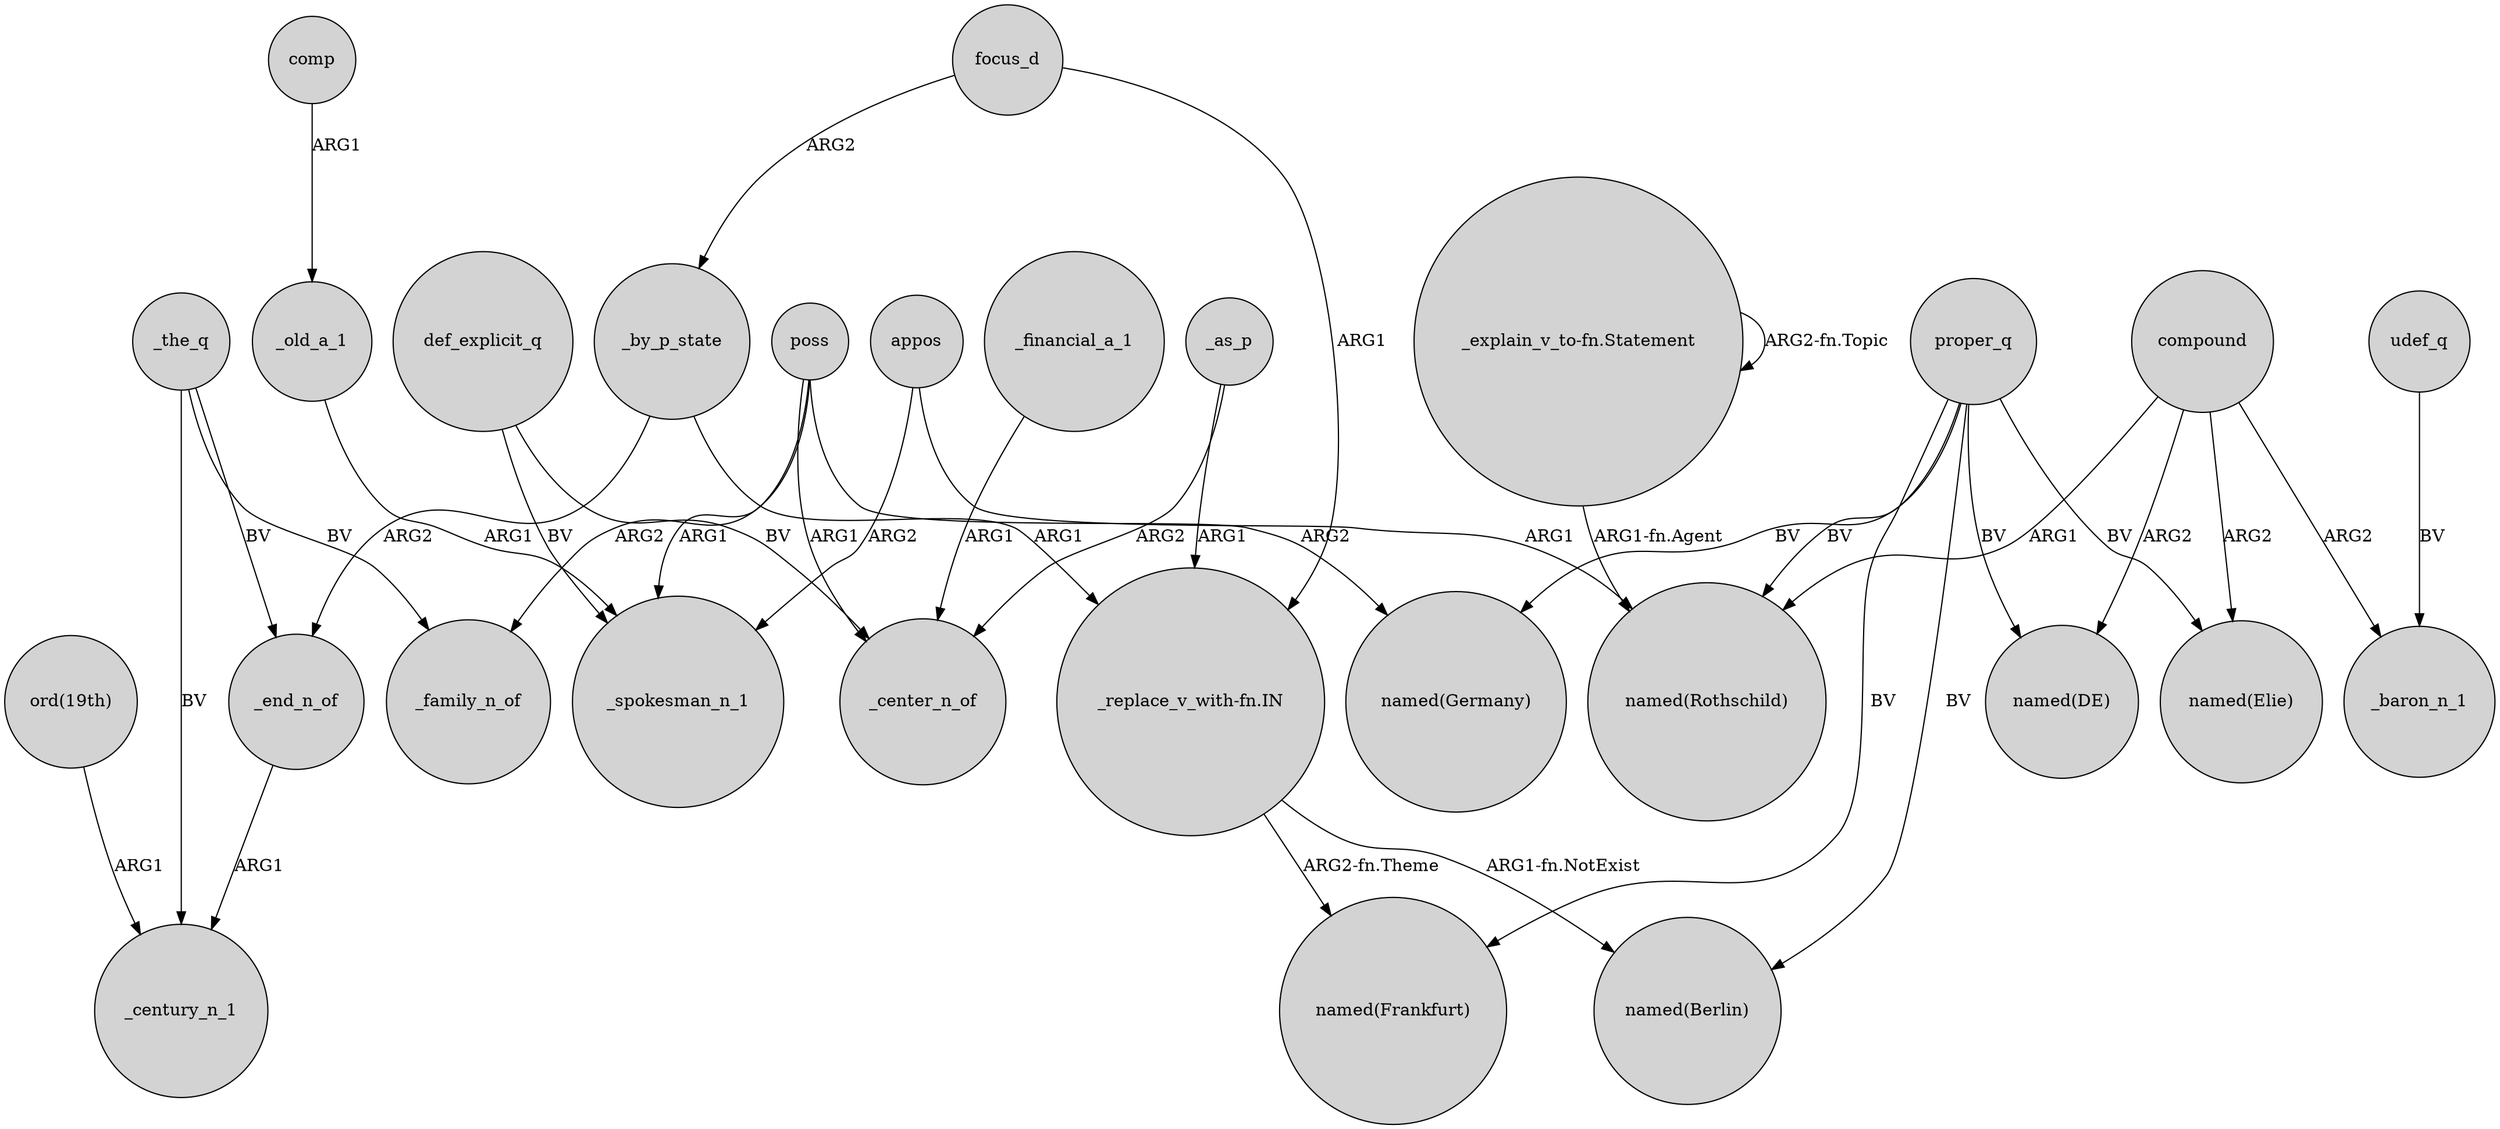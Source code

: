digraph {
	node [shape=circle style=filled]
	focus_d -> _by_p_state [label=ARG2]
	appos -> _spokesman_n_1 [label=ARG2]
	proper_q -> "named(Germany)" [label=BV]
	proper_q -> "named(Rothschild)" [label=BV]
	compound -> "named(Elie)" [label=ARG2]
	_the_q -> _end_n_of [label=BV]
	"_replace_v_with-fn.IN" -> "named(Frankfurt)" [label="ARG2-fn.Theme"]
	proper_q -> "named(Elie)" [label=BV]
	def_explicit_q -> _center_n_of [label=BV]
	_the_q -> _family_n_of [label=BV]
	compound -> "named(Rothschild)" [label=ARG1]
	poss -> _center_n_of [label=ARG1]
	appos -> "named(Rothschild)" [label=ARG1]
	compound -> "named(DE)" [label=ARG2]
	proper_q -> "named(Frankfurt)" [label=BV]
	poss -> _spokesman_n_1 [label=ARG1]
	compound -> _baron_n_1 [label=ARG2]
	"_explain_v_to-fn.Statement" -> "_explain_v_to-fn.Statement" [label="ARG2-fn.Topic"]
	proper_q -> "named(DE)" [label=BV]
	focus_d -> "_replace_v_with-fn.IN" [label=ARG1]
	comp -> _old_a_1 [label=ARG1]
	_by_p_state -> "_replace_v_with-fn.IN" [label=ARG1]
	udef_q -> _baron_n_1 [label=BV]
	_the_q -> _century_n_1 [label=BV]
	_as_p -> "_replace_v_with-fn.IN" [label=ARG1]
	poss -> _family_n_of [label=ARG2]
	"_explain_v_to-fn.Statement" -> "named(Rothschild)" [label="ARG1-fn.Agent"]
	_as_p -> _center_n_of [label=ARG2]
	_by_p_state -> _end_n_of [label=ARG2]
	def_explicit_q -> _spokesman_n_1 [label=BV]
	_end_n_of -> _century_n_1 [label=ARG1]
	proper_q -> "named(Berlin)" [label=BV]
	poss -> "named(Germany)" [label=ARG2]
	_financial_a_1 -> _center_n_of [label=ARG1]
	"ord(19th)" -> _century_n_1 [label=ARG1]
	"_replace_v_with-fn.IN" -> "named(Berlin)" [label="ARG1-fn.NotExist"]
	_old_a_1 -> _spokesman_n_1 [label=ARG1]
}
